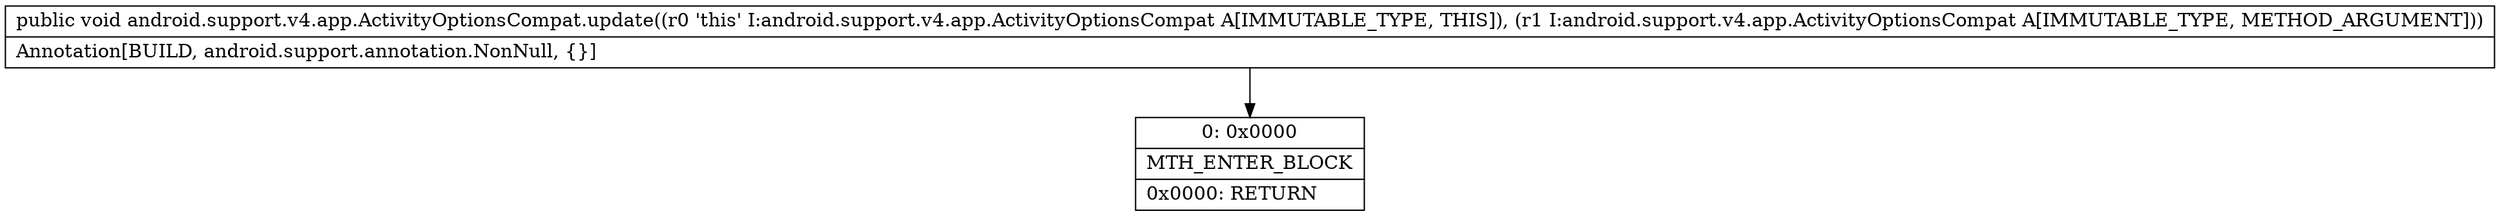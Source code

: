 digraph "CFG forandroid.support.v4.app.ActivityOptionsCompat.update(Landroid\/support\/v4\/app\/ActivityOptionsCompat;)V" {
Node_0 [shape=record,label="{0\:\ 0x0000|MTH_ENTER_BLOCK\l|0x0000: RETURN   \l}"];
MethodNode[shape=record,label="{public void android.support.v4.app.ActivityOptionsCompat.update((r0 'this' I:android.support.v4.app.ActivityOptionsCompat A[IMMUTABLE_TYPE, THIS]), (r1 I:android.support.v4.app.ActivityOptionsCompat A[IMMUTABLE_TYPE, METHOD_ARGUMENT]))  | Annotation[BUILD, android.support.annotation.NonNull, \{\}]\l}"];
MethodNode -> Node_0;
}

